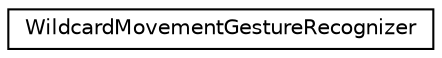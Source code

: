 digraph G
{
  edge [fontname="Helvetica",fontsize="10",labelfontname="Helvetica",labelfontsize="10"];
  node [fontname="Helvetica",fontsize="10",shape=record];
  rankdir="LR";
  Node1 [label="WildcardMovementGestureRecognizer",height=0.2,width=0.4,color="black", fillcolor="white", style="filled",URL="$interface_wildcard_movement_gesture_recognizer.html"];
}
